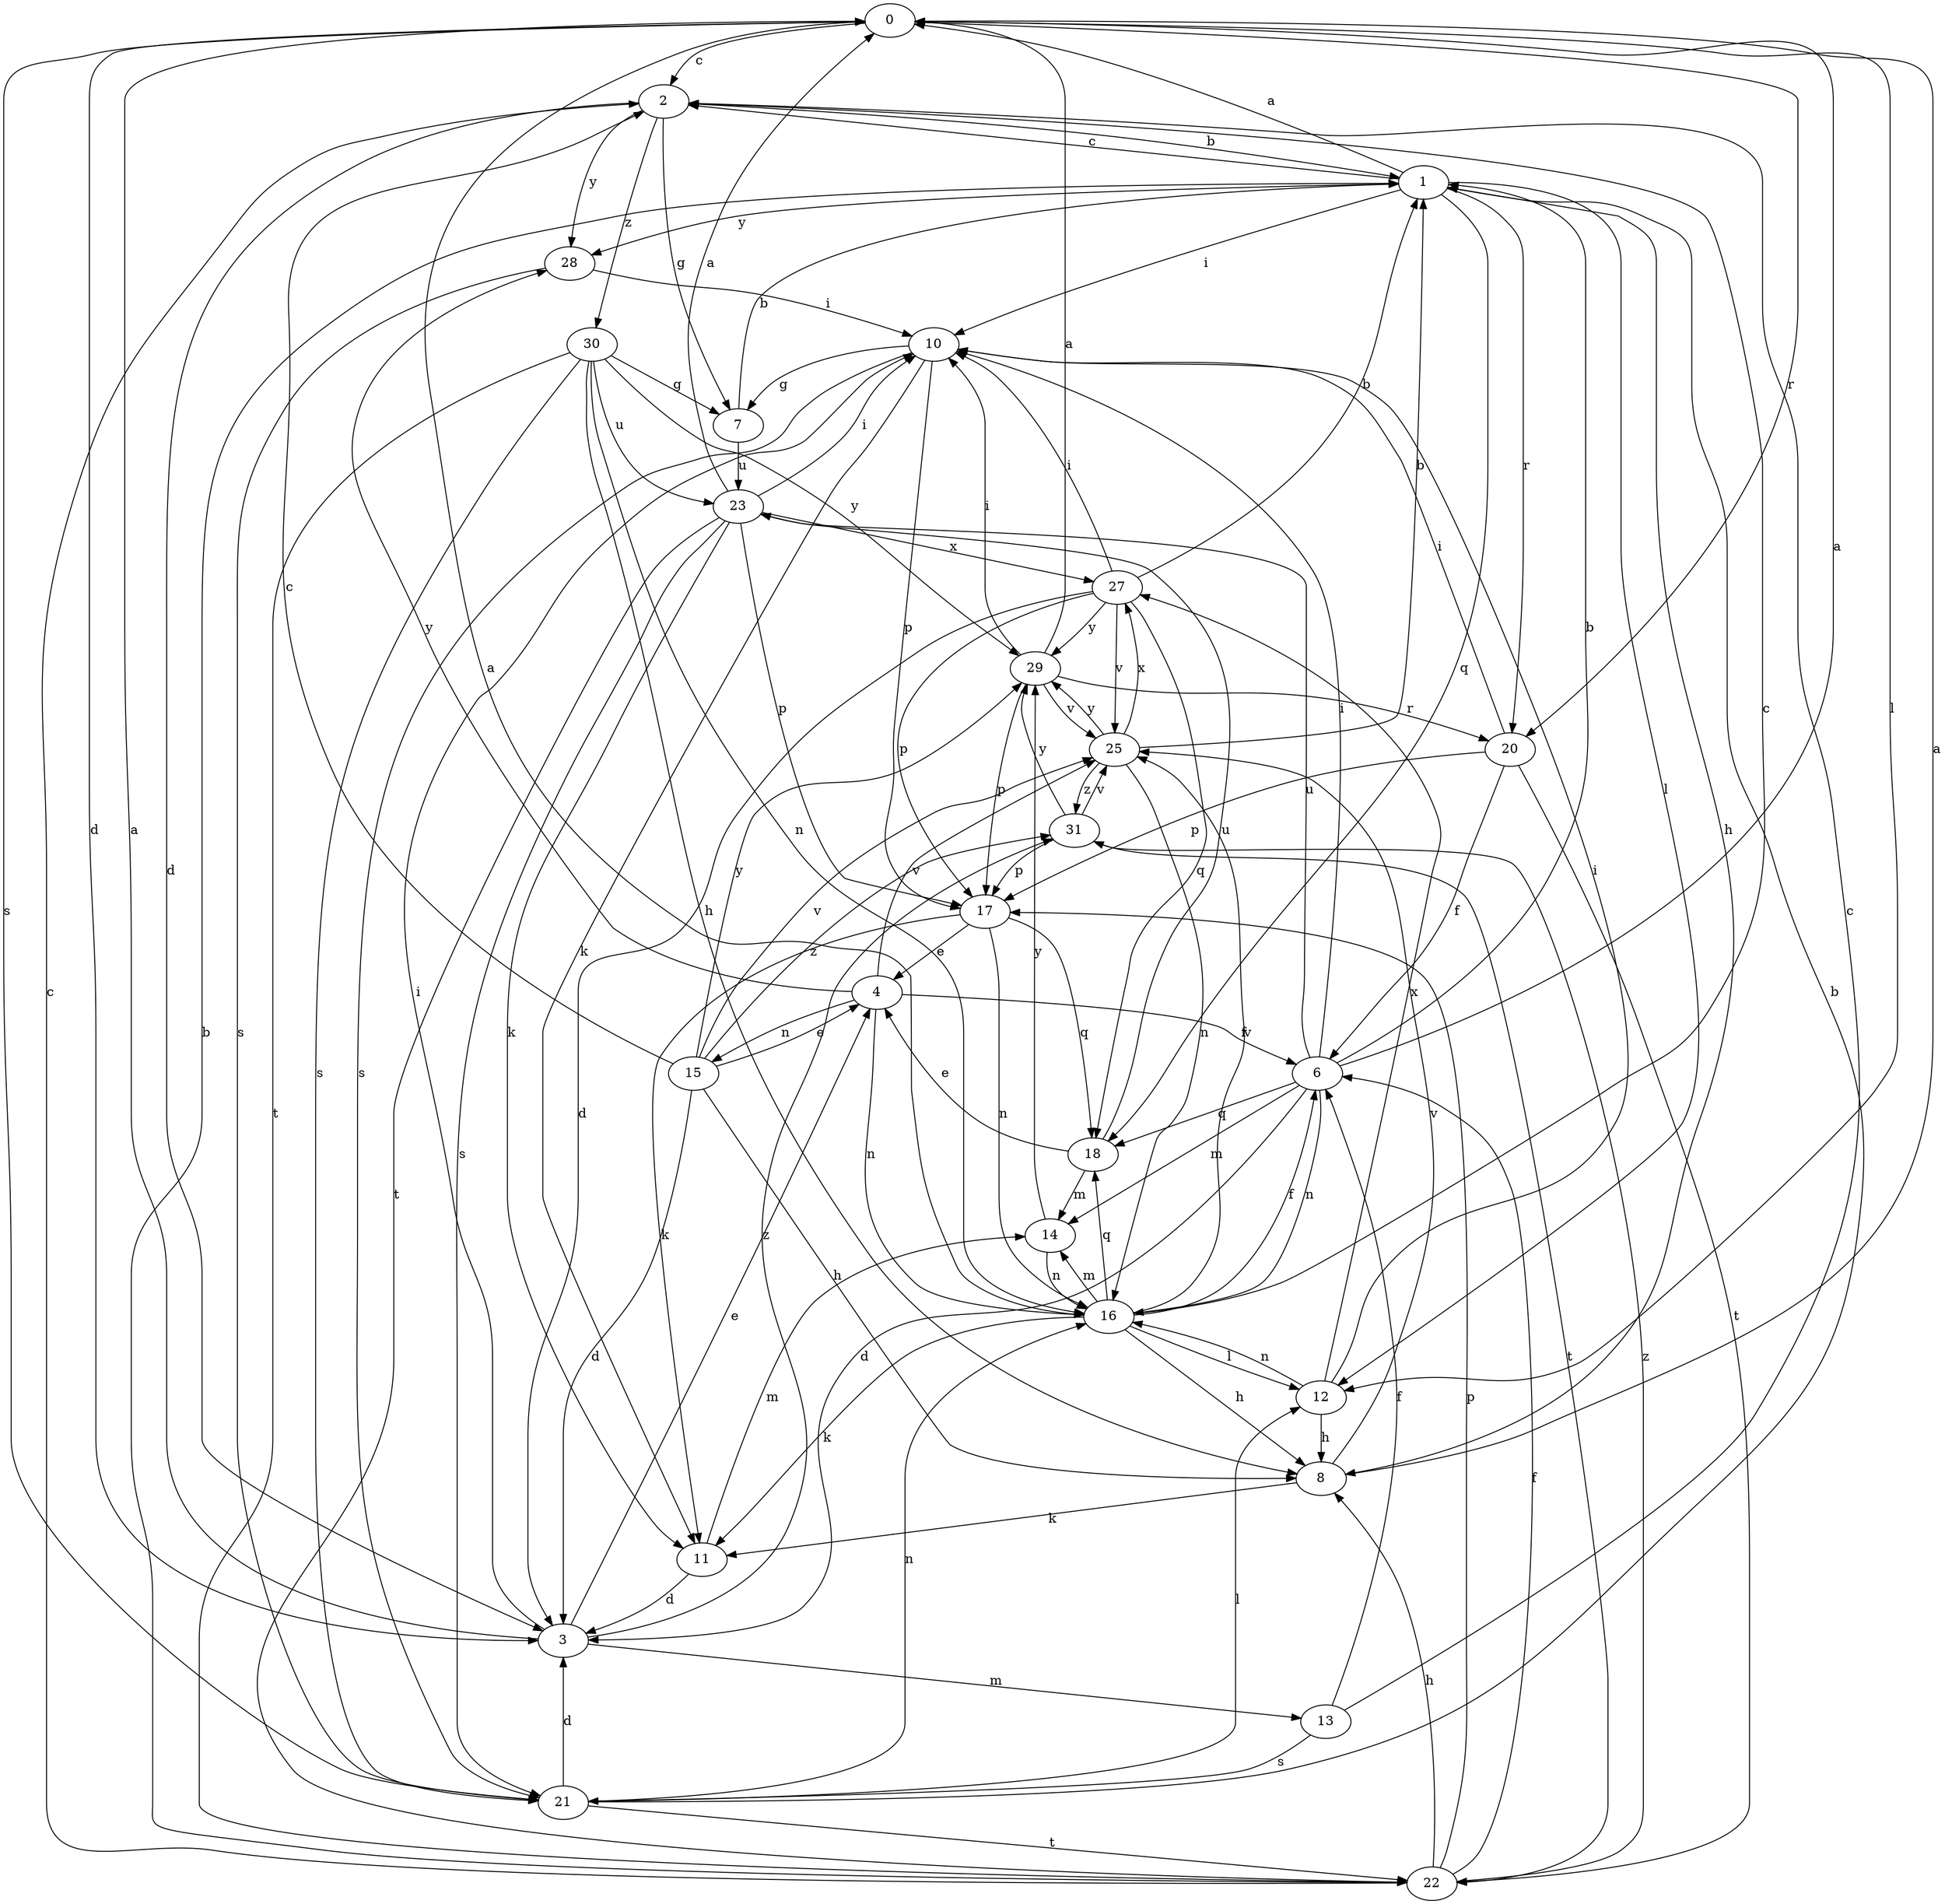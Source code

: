 strict digraph  {
0;
1;
2;
3;
4;
6;
7;
8;
10;
11;
12;
13;
14;
15;
16;
17;
18;
20;
21;
22;
23;
25;
27;
28;
29;
30;
31;
0 -> 2  [label=c];
0 -> 3  [label=d];
0 -> 12  [label=l];
0 -> 20  [label=r];
0 -> 21  [label=s];
1 -> 0  [label=a];
1 -> 2  [label=c];
1 -> 8  [label=h];
1 -> 10  [label=i];
1 -> 12  [label=l];
1 -> 18  [label=q];
1 -> 20  [label=r];
1 -> 28  [label=y];
2 -> 1  [label=b];
2 -> 3  [label=d];
2 -> 7  [label=g];
2 -> 28  [label=y];
2 -> 30  [label=z];
3 -> 0  [label=a];
3 -> 4  [label=e];
3 -> 10  [label=i];
3 -> 13  [label=m];
3 -> 31  [label=z];
4 -> 6  [label=f];
4 -> 15  [label=n];
4 -> 16  [label=n];
4 -> 25  [label=v];
4 -> 28  [label=y];
6 -> 0  [label=a];
6 -> 1  [label=b];
6 -> 3  [label=d];
6 -> 10  [label=i];
6 -> 14  [label=m];
6 -> 16  [label=n];
6 -> 18  [label=q];
6 -> 23  [label=u];
7 -> 1  [label=b];
7 -> 23  [label=u];
8 -> 0  [label=a];
8 -> 11  [label=k];
8 -> 25  [label=v];
10 -> 7  [label=g];
10 -> 11  [label=k];
10 -> 17  [label=p];
10 -> 21  [label=s];
11 -> 3  [label=d];
11 -> 14  [label=m];
12 -> 8  [label=h];
12 -> 10  [label=i];
12 -> 16  [label=n];
12 -> 27  [label=x];
13 -> 2  [label=c];
13 -> 6  [label=f];
13 -> 21  [label=s];
14 -> 16  [label=n];
14 -> 29  [label=y];
15 -> 2  [label=c];
15 -> 3  [label=d];
15 -> 4  [label=e];
15 -> 8  [label=h];
15 -> 25  [label=v];
15 -> 29  [label=y];
15 -> 31  [label=z];
16 -> 0  [label=a];
16 -> 2  [label=c];
16 -> 6  [label=f];
16 -> 8  [label=h];
16 -> 11  [label=k];
16 -> 12  [label=l];
16 -> 14  [label=m];
16 -> 18  [label=q];
16 -> 25  [label=v];
17 -> 4  [label=e];
17 -> 11  [label=k];
17 -> 16  [label=n];
17 -> 18  [label=q];
18 -> 4  [label=e];
18 -> 14  [label=m];
18 -> 23  [label=u];
20 -> 6  [label=f];
20 -> 10  [label=i];
20 -> 17  [label=p];
20 -> 22  [label=t];
21 -> 1  [label=b];
21 -> 3  [label=d];
21 -> 12  [label=l];
21 -> 16  [label=n];
21 -> 22  [label=t];
22 -> 1  [label=b];
22 -> 2  [label=c];
22 -> 6  [label=f];
22 -> 8  [label=h];
22 -> 17  [label=p];
22 -> 31  [label=z];
23 -> 0  [label=a];
23 -> 10  [label=i];
23 -> 11  [label=k];
23 -> 17  [label=p];
23 -> 21  [label=s];
23 -> 22  [label=t];
23 -> 27  [label=x];
25 -> 1  [label=b];
25 -> 16  [label=n];
25 -> 27  [label=x];
25 -> 29  [label=y];
25 -> 31  [label=z];
27 -> 1  [label=b];
27 -> 3  [label=d];
27 -> 10  [label=i];
27 -> 17  [label=p];
27 -> 18  [label=q];
27 -> 25  [label=v];
27 -> 29  [label=y];
28 -> 10  [label=i];
28 -> 21  [label=s];
29 -> 0  [label=a];
29 -> 10  [label=i];
29 -> 17  [label=p];
29 -> 20  [label=r];
29 -> 25  [label=v];
30 -> 7  [label=g];
30 -> 8  [label=h];
30 -> 16  [label=n];
30 -> 21  [label=s];
30 -> 22  [label=t];
30 -> 23  [label=u];
30 -> 29  [label=y];
31 -> 17  [label=p];
31 -> 22  [label=t];
31 -> 25  [label=v];
31 -> 29  [label=y];
}
